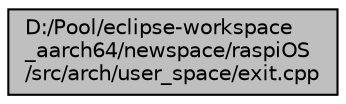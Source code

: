 digraph "D:/Pool/eclipse-workspace_aarch64/newspace/raspiOS/src/arch/user_space/exit.cpp"
{
  edge [fontname="Helvetica",fontsize="10",labelfontname="Helvetica",labelfontsize="10"];
  node [fontname="Helvetica",fontsize="10",shape=record];
  Node3168 [label="D:/Pool/eclipse-workspace\l_aarch64/newspace/raspiOS\l/src/arch/user_space/exit.cpp",height=0.2,width=0.4,color="black", fillcolor="grey75", style="filled", fontcolor="black"];
}
